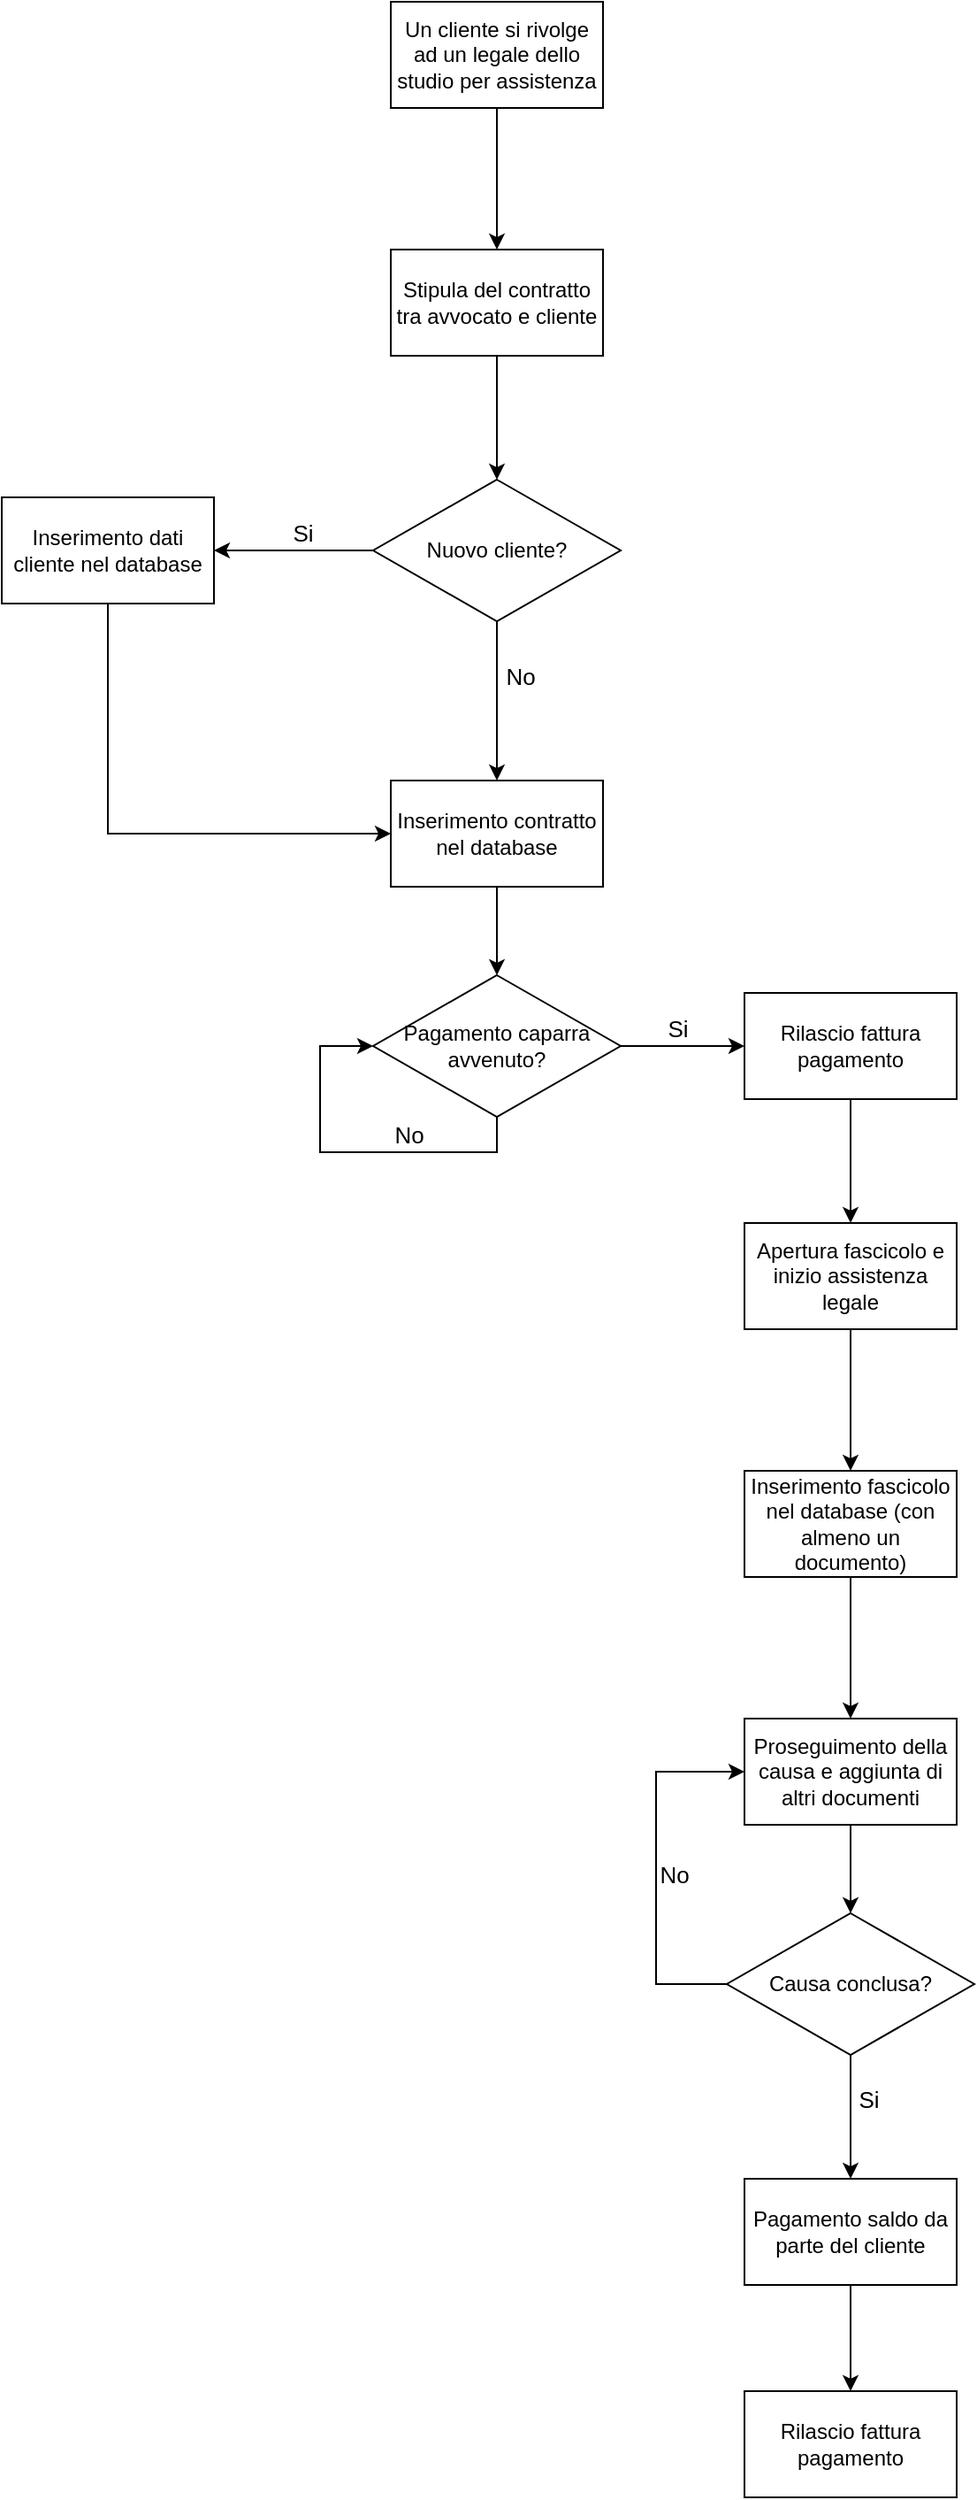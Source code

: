 <mxfile version="15.8.7" type="device"><diagram id="-dTwAaHAYMPC6x0xP6nX" name="Pagina-1"><mxGraphModel dx="788" dy="498" grid="1" gridSize="10" guides="1" tooltips="1" connect="1" arrows="1" fold="1" page="1" pageScale="1" pageWidth="3300" pageHeight="4681" math="0" shadow="0"><root><mxCell id="0"/><mxCell id="1" parent="0"/><mxCell id="p5BRMtMqjXzZV-DzHtzW-3" value="" style="edgeStyle=orthogonalEdgeStyle;rounded=0;orthogonalLoop=1;jettySize=auto;html=1;" edge="1" parent="1" source="p5BRMtMqjXzZV-DzHtzW-1" target="p5BRMtMqjXzZV-DzHtzW-2"><mxGeometry relative="1" as="geometry"/></mxCell><mxCell id="p5BRMtMqjXzZV-DzHtzW-1" value="Un cliente si rivolge&lt;br&gt;ad un legale dello studio per assistenza" style="rounded=0;whiteSpace=wrap;html=1;perimeter=ellipsePerimeter;imageWidth=24;" vertex="1" parent="1"><mxGeometry x="360" y="120" width="120" height="60" as="geometry"/></mxCell><mxCell id="p5BRMtMqjXzZV-DzHtzW-5" value="" style="edgeStyle=orthogonalEdgeStyle;rounded=0;orthogonalLoop=1;jettySize=auto;html=1;" edge="1" parent="1" source="p5BRMtMqjXzZV-DzHtzW-2" target="p5BRMtMqjXzZV-DzHtzW-4"><mxGeometry relative="1" as="geometry"/></mxCell><mxCell id="p5BRMtMqjXzZV-DzHtzW-2" value="Stipula del contratto tra avvocato e cliente" style="rounded=0;whiteSpace=wrap;html=1;" vertex="1" parent="1"><mxGeometry x="360" y="260" width="120" height="60" as="geometry"/></mxCell><mxCell id="p5BRMtMqjXzZV-DzHtzW-7" value="" style="edgeStyle=orthogonalEdgeStyle;rounded=0;orthogonalLoop=1;jettySize=auto;html=1;" edge="1" parent="1" source="p5BRMtMqjXzZV-DzHtzW-4" target="p5BRMtMqjXzZV-DzHtzW-6"><mxGeometry relative="1" as="geometry"/></mxCell><mxCell id="p5BRMtMqjXzZV-DzHtzW-8" value="Si" style="edgeLabel;html=1;align=center;verticalAlign=middle;resizable=0;points=[];fontSize=13;" vertex="1" connectable="0" parent="p5BRMtMqjXzZV-DzHtzW-7"><mxGeometry x="-0.6" y="-2" relative="1" as="geometry"><mxPoint x="-22" y="-8" as="offset"/></mxGeometry></mxCell><mxCell id="p5BRMtMqjXzZV-DzHtzW-10" value="" style="edgeStyle=orthogonalEdgeStyle;rounded=0;orthogonalLoop=1;jettySize=auto;html=1;fontSize=14;" edge="1" parent="1" source="p5BRMtMqjXzZV-DzHtzW-4" target="p5BRMtMqjXzZV-DzHtzW-9"><mxGeometry relative="1" as="geometry"/></mxCell><mxCell id="p5BRMtMqjXzZV-DzHtzW-12" value="No" style="edgeLabel;html=1;align=center;verticalAlign=middle;resizable=0;points=[];fontSize=13;" vertex="1" connectable="0" parent="p5BRMtMqjXzZV-DzHtzW-10"><mxGeometry x="-0.437" y="-1" relative="1" as="geometry"><mxPoint x="14" y="5" as="offset"/></mxGeometry></mxCell><mxCell id="p5BRMtMqjXzZV-DzHtzW-4" value="Nuovo cliente?" style="rhombus;whiteSpace=wrap;html=1;rounded=0;" vertex="1" parent="1"><mxGeometry x="350" y="390" width="140" height="80" as="geometry"/></mxCell><mxCell id="p5BRMtMqjXzZV-DzHtzW-11" style="edgeStyle=orthogonalEdgeStyle;rounded=0;orthogonalLoop=1;jettySize=auto;html=1;entryX=0;entryY=0.5;entryDx=0;entryDy=0;fontSize=14;" edge="1" parent="1" source="p5BRMtMqjXzZV-DzHtzW-6" target="p5BRMtMqjXzZV-DzHtzW-9"><mxGeometry relative="1" as="geometry"><Array as="points"><mxPoint x="200" y="590"/></Array></mxGeometry></mxCell><mxCell id="p5BRMtMqjXzZV-DzHtzW-6" value="Inserimento dati cliente nel database" style="whiteSpace=wrap;html=1;rounded=0;" vertex="1" parent="1"><mxGeometry x="140" y="400" width="120" height="60" as="geometry"/></mxCell><mxCell id="p5BRMtMqjXzZV-DzHtzW-21" value="" style="edgeStyle=orthogonalEdgeStyle;rounded=0;orthogonalLoop=1;jettySize=auto;html=1;fontSize=13;" edge="1" parent="1" source="p5BRMtMqjXzZV-DzHtzW-9" target="p5BRMtMqjXzZV-DzHtzW-20"><mxGeometry relative="1" as="geometry"/></mxCell><mxCell id="p5BRMtMqjXzZV-DzHtzW-9" value="Inserimento contratto nel database" style="whiteSpace=wrap;html=1;rounded=0;" vertex="1" parent="1"><mxGeometry x="360" y="560" width="120" height="60" as="geometry"/></mxCell><mxCell id="p5BRMtMqjXzZV-DzHtzW-19" value="" style="edgeStyle=orthogonalEdgeStyle;rounded=0;orthogonalLoop=1;jettySize=auto;html=1;fontSize=13;" edge="1" parent="1" source="p5BRMtMqjXzZV-DzHtzW-16" target="p5BRMtMqjXzZV-DzHtzW-18"><mxGeometry relative="1" as="geometry"/></mxCell><mxCell id="p5BRMtMqjXzZV-DzHtzW-16" value="Apertura fascicolo e inizio assistenza legale" style="whiteSpace=wrap;html=1;rounded=0;" vertex="1" parent="1"><mxGeometry x="560" y="810" width="120" height="60" as="geometry"/></mxCell><mxCell id="p5BRMtMqjXzZV-DzHtzW-32" value="" style="edgeStyle=orthogonalEdgeStyle;rounded=0;orthogonalLoop=1;jettySize=auto;html=1;fontSize=13;" edge="1" parent="1" source="p5BRMtMqjXzZV-DzHtzW-18" target="p5BRMtMqjXzZV-DzHtzW-31"><mxGeometry relative="1" as="geometry"/></mxCell><mxCell id="p5BRMtMqjXzZV-DzHtzW-18" value="Inserimento fascicolo nel database (con almeno un documento)" style="whiteSpace=wrap;html=1;rounded=0;" vertex="1" parent="1"><mxGeometry x="560" y="950" width="120" height="60" as="geometry"/></mxCell><mxCell id="p5BRMtMqjXzZV-DzHtzW-27" value="" style="edgeStyle=orthogonalEdgeStyle;rounded=0;orthogonalLoop=1;jettySize=auto;html=1;fontSize=13;" edge="1" parent="1" source="p5BRMtMqjXzZV-DzHtzW-20" target="p5BRMtMqjXzZV-DzHtzW-26"><mxGeometry relative="1" as="geometry"/></mxCell><mxCell id="p5BRMtMqjXzZV-DzHtzW-28" value="Si" style="edgeLabel;html=1;align=center;verticalAlign=middle;resizable=0;points=[];fontSize=13;" vertex="1" connectable="0" parent="p5BRMtMqjXzZV-DzHtzW-27"><mxGeometry x="-0.086" y="2" relative="1" as="geometry"><mxPoint y="-8" as="offset"/></mxGeometry></mxCell><mxCell id="p5BRMtMqjXzZV-DzHtzW-20" value="Pagamento caparra avvenuto?" style="rhombus;whiteSpace=wrap;html=1;rounded=0;verticalAlign=middle;" vertex="1" parent="1"><mxGeometry x="350" y="670" width="140" height="80" as="geometry"/></mxCell><mxCell id="p5BRMtMqjXzZV-DzHtzW-22" style="edgeStyle=orthogonalEdgeStyle;rounded=0;orthogonalLoop=1;jettySize=auto;html=1;fontSize=13;exitX=0.5;exitY=1;exitDx=0;exitDy=0;entryX=0;entryY=0.5;entryDx=0;entryDy=0;" edge="1" parent="1" source="p5BRMtMqjXzZV-DzHtzW-20" target="p5BRMtMqjXzZV-DzHtzW-20"><mxGeometry relative="1" as="geometry"><mxPoint x="340" y="710" as="targetPoint"/><Array as="points"><mxPoint x="420" y="770"/><mxPoint x="320" y="770"/><mxPoint x="320" y="710"/></Array></mxGeometry></mxCell><mxCell id="p5BRMtMqjXzZV-DzHtzW-23" value="No" style="edgeLabel;html=1;align=center;verticalAlign=middle;resizable=0;points=[];fontSize=13;" vertex="1" connectable="0" parent="p5BRMtMqjXzZV-DzHtzW-22"><mxGeometry x="-0.329" y="-2" relative="1" as="geometry"><mxPoint y="-8" as="offset"/></mxGeometry></mxCell><mxCell id="p5BRMtMqjXzZV-DzHtzW-29" value="" style="edgeStyle=orthogonalEdgeStyle;rounded=0;orthogonalLoop=1;jettySize=auto;html=1;fontSize=13;" edge="1" parent="1" source="p5BRMtMqjXzZV-DzHtzW-26" target="p5BRMtMqjXzZV-DzHtzW-16"><mxGeometry relative="1" as="geometry"/></mxCell><mxCell id="p5BRMtMqjXzZV-DzHtzW-26" value="Rilascio fattura pagamento" style="whiteSpace=wrap;html=1;rounded=0;" vertex="1" parent="1"><mxGeometry x="560" y="680" width="120" height="60" as="geometry"/></mxCell><mxCell id="p5BRMtMqjXzZV-DzHtzW-34" style="edgeStyle=orthogonalEdgeStyle;rounded=0;orthogonalLoop=1;jettySize=auto;html=1;entryX=0;entryY=0.5;entryDx=0;entryDy=0;fontSize=13;exitX=0;exitY=0.5;exitDx=0;exitDy=0;" edge="1" parent="1" source="p5BRMtMqjXzZV-DzHtzW-30" target="p5BRMtMqjXzZV-DzHtzW-31"><mxGeometry relative="1" as="geometry"><Array as="points"><mxPoint x="510" y="1240"/><mxPoint x="510" y="1120"/></Array></mxGeometry></mxCell><mxCell id="p5BRMtMqjXzZV-DzHtzW-35" value="No" style="edgeLabel;html=1;align=center;verticalAlign=middle;resizable=0;points=[];fontSize=13;" vertex="1" connectable="0" parent="p5BRMtMqjXzZV-DzHtzW-34"><mxGeometry x="-0.027" relative="1" as="geometry"><mxPoint x="10" as="offset"/></mxGeometry></mxCell><mxCell id="p5BRMtMqjXzZV-DzHtzW-37" value="" style="edgeStyle=orthogonalEdgeStyle;rounded=0;orthogonalLoop=1;jettySize=auto;html=1;fontSize=13;" edge="1" parent="1" source="p5BRMtMqjXzZV-DzHtzW-30" target="p5BRMtMqjXzZV-DzHtzW-36"><mxGeometry relative="1" as="geometry"/></mxCell><mxCell id="p5BRMtMqjXzZV-DzHtzW-38" value="Si" style="edgeLabel;html=1;align=center;verticalAlign=middle;resizable=0;points=[];fontSize=13;" vertex="1" connectable="0" parent="p5BRMtMqjXzZV-DzHtzW-37"><mxGeometry x="-0.3" relative="1" as="geometry"><mxPoint x="10" as="offset"/></mxGeometry></mxCell><mxCell id="p5BRMtMqjXzZV-DzHtzW-30" value="Causa conclusa?" style="rhombus;whiteSpace=wrap;html=1;rounded=0;verticalAlign=middle;" vertex="1" parent="1"><mxGeometry x="550" y="1200" width="140" height="80" as="geometry"/></mxCell><mxCell id="p5BRMtMqjXzZV-DzHtzW-33" value="" style="edgeStyle=orthogonalEdgeStyle;rounded=0;orthogonalLoop=1;jettySize=auto;html=1;fontSize=13;" edge="1" parent="1" source="p5BRMtMqjXzZV-DzHtzW-31" target="p5BRMtMqjXzZV-DzHtzW-30"><mxGeometry relative="1" as="geometry"/></mxCell><mxCell id="p5BRMtMqjXzZV-DzHtzW-31" value="Proseguimento della causa e aggiunta di altri documenti" style="whiteSpace=wrap;html=1;rounded=0;" vertex="1" parent="1"><mxGeometry x="560" y="1090" width="120" height="60" as="geometry"/></mxCell><mxCell id="p5BRMtMqjXzZV-DzHtzW-40" value="" style="edgeStyle=orthogonalEdgeStyle;rounded=0;orthogonalLoop=1;jettySize=auto;html=1;fontSize=13;" edge="1" parent="1" source="p5BRMtMqjXzZV-DzHtzW-36" target="p5BRMtMqjXzZV-DzHtzW-39"><mxGeometry relative="1" as="geometry"/></mxCell><mxCell id="p5BRMtMqjXzZV-DzHtzW-36" value="Pagamento saldo da parte del cliente" style="whiteSpace=wrap;html=1;rounded=0;" vertex="1" parent="1"><mxGeometry x="560" y="1350" width="120" height="60" as="geometry"/></mxCell><mxCell id="p5BRMtMqjXzZV-DzHtzW-39" value="Rilascio fattura pagamento" style="whiteSpace=wrap;html=1;rounded=0;" vertex="1" parent="1"><mxGeometry x="560" y="1470" width="120" height="60" as="geometry"/></mxCell></root></mxGraphModel></diagram></mxfile>
